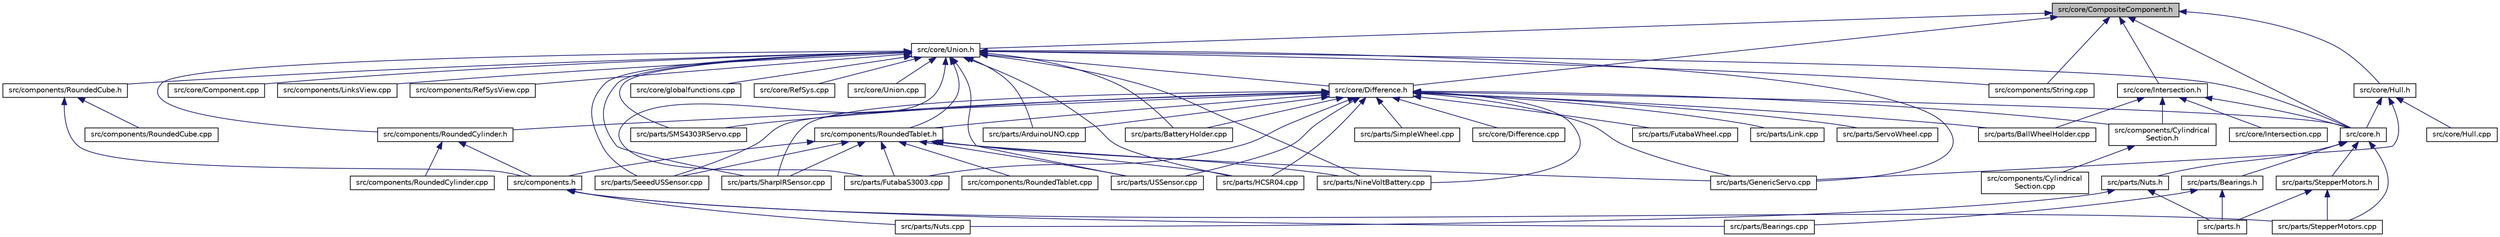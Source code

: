 digraph "src/core/CompositeComponent.h"
{
  edge [fontname="Helvetica",fontsize="10",labelfontname="Helvetica",labelfontsize="10"];
  node [fontname="Helvetica",fontsize="10",shape=record];
  Node29 [label="src/core/CompositeComponent.h",height=0.2,width=0.4,color="black", fillcolor="grey75", style="filled", fontcolor="black"];
  Node29 -> Node30 [dir="back",color="midnightblue",fontsize="10",style="solid",fontname="Helvetica"];
  Node30 [label="src/core/Union.h",height=0.2,width=0.4,color="black", fillcolor="white", style="filled",URL="$Union_8h.html"];
  Node30 -> Node31 [dir="back",color="midnightblue",fontsize="10",style="solid",fontname="Helvetica"];
  Node31 [label="src/components/LinksView.cpp",height=0.2,width=0.4,color="black", fillcolor="white", style="filled",URL="$LinksView_8cpp.html"];
  Node30 -> Node32 [dir="back",color="midnightblue",fontsize="10",style="solid",fontname="Helvetica"];
  Node32 [label="src/components/RefSysView.cpp",height=0.2,width=0.4,color="black", fillcolor="white", style="filled",URL="$RefSysView_8cpp.html"];
  Node30 -> Node33 [dir="back",color="midnightblue",fontsize="10",style="solid",fontname="Helvetica"];
  Node33 [label="src/components/RoundedCube.h",height=0.2,width=0.4,color="black", fillcolor="white", style="filled",URL="$RoundedCube_8h.html"];
  Node33 -> Node34 [dir="back",color="midnightblue",fontsize="10",style="solid",fontname="Helvetica"];
  Node34 [label="src/components/RoundedCube.cpp",height=0.2,width=0.4,color="black", fillcolor="white", style="filled",URL="$RoundedCube_8cpp.html"];
  Node33 -> Node35 [dir="back",color="midnightblue",fontsize="10",style="solid",fontname="Helvetica"];
  Node35 [label="src/components.h",height=0.2,width=0.4,color="black", fillcolor="white", style="filled",URL="$components_8h.html"];
  Node35 -> Node36 [dir="back",color="midnightblue",fontsize="10",style="solid",fontname="Helvetica"];
  Node36 [label="src/parts/Bearings.cpp",height=0.2,width=0.4,color="black", fillcolor="white", style="filled",URL="$Bearings_8cpp.html"];
  Node35 -> Node37 [dir="back",color="midnightblue",fontsize="10",style="solid",fontname="Helvetica"];
  Node37 [label="src/parts/Nuts.cpp",height=0.2,width=0.4,color="black", fillcolor="white", style="filled",URL="$Nuts_8cpp.html"];
  Node35 -> Node38 [dir="back",color="midnightblue",fontsize="10",style="solid",fontname="Helvetica"];
  Node38 [label="src/parts/StepperMotors.cpp",height=0.2,width=0.4,color="black", fillcolor="white", style="filled",URL="$StepperMotors_8cpp.html"];
  Node30 -> Node39 [dir="back",color="midnightblue",fontsize="10",style="solid",fontname="Helvetica"];
  Node39 [label="src/components/RoundedCylinder.h",height=0.2,width=0.4,color="black", fillcolor="white", style="filled",URL="$RoundedCylinder_8h.html"];
  Node39 -> Node40 [dir="back",color="midnightblue",fontsize="10",style="solid",fontname="Helvetica"];
  Node40 [label="src/components/RoundedCylinder.cpp",height=0.2,width=0.4,color="black", fillcolor="white", style="filled",URL="$RoundedCylinder_8cpp.html"];
  Node39 -> Node35 [dir="back",color="midnightblue",fontsize="10",style="solid",fontname="Helvetica"];
  Node30 -> Node41 [dir="back",color="midnightblue",fontsize="10",style="solid",fontname="Helvetica"];
  Node41 [label="src/components/RoundedTablet.h",height=0.2,width=0.4,color="black", fillcolor="white", style="filled",URL="$RoundedTablet_8h.html"];
  Node41 -> Node42 [dir="back",color="midnightblue",fontsize="10",style="solid",fontname="Helvetica"];
  Node42 [label="src/components/RoundedTablet.cpp",height=0.2,width=0.4,color="black", fillcolor="white", style="filled",URL="$RoundedTablet_8cpp.html"];
  Node41 -> Node35 [dir="back",color="midnightblue",fontsize="10",style="solid",fontname="Helvetica"];
  Node41 -> Node43 [dir="back",color="midnightblue",fontsize="10",style="solid",fontname="Helvetica"];
  Node43 [label="src/parts/FutabaS3003.cpp",height=0.2,width=0.4,color="black", fillcolor="white", style="filled",URL="$FutabaS3003_8cpp.html"];
  Node41 -> Node44 [dir="back",color="midnightblue",fontsize="10",style="solid",fontname="Helvetica"];
  Node44 [label="src/parts/GenericServo.cpp",height=0.2,width=0.4,color="black", fillcolor="white", style="filled",URL="$GenericServo_8cpp.html"];
  Node41 -> Node45 [dir="back",color="midnightblue",fontsize="10",style="solid",fontname="Helvetica"];
  Node45 [label="src/parts/HCSR04.cpp",height=0.2,width=0.4,color="black", fillcolor="white", style="filled",URL="$HCSR04_8cpp.html"];
  Node41 -> Node46 [dir="back",color="midnightblue",fontsize="10",style="solid",fontname="Helvetica"];
  Node46 [label="src/parts/NineVoltBattery.cpp",height=0.2,width=0.4,color="black", fillcolor="white", style="filled",URL="$NineVoltBattery_8cpp.html"];
  Node41 -> Node47 [dir="back",color="midnightblue",fontsize="10",style="solid",fontname="Helvetica"];
  Node47 [label="src/parts/SeeedUSSensor.cpp",height=0.2,width=0.4,color="black", fillcolor="white", style="filled",URL="$SeeedUSSensor_8cpp.html"];
  Node41 -> Node48 [dir="back",color="midnightblue",fontsize="10",style="solid",fontname="Helvetica"];
  Node48 [label="src/parts/SharpIRSensor.cpp",height=0.2,width=0.4,color="black", fillcolor="white", style="filled",URL="$SharpIRSensor_8cpp.html"];
  Node41 -> Node49 [dir="back",color="midnightblue",fontsize="10",style="solid",fontname="Helvetica"];
  Node49 [label="src/parts/USSensor.cpp",height=0.2,width=0.4,color="black", fillcolor="white", style="filled",URL="$USSensor_8cpp.html"];
  Node30 -> Node50 [dir="back",color="midnightblue",fontsize="10",style="solid",fontname="Helvetica"];
  Node50 [label="src/components/String.cpp",height=0.2,width=0.4,color="black", fillcolor="white", style="filled",URL="$String_8cpp.html"];
  Node30 -> Node51 [dir="back",color="midnightblue",fontsize="10",style="solid",fontname="Helvetica"];
  Node51 [label="src/core/Component.cpp",height=0.2,width=0.4,color="black", fillcolor="white", style="filled",URL="$Component_8cpp.html"];
  Node30 -> Node52 [dir="back",color="midnightblue",fontsize="10",style="solid",fontname="Helvetica"];
  Node52 [label="src/core/Difference.h",height=0.2,width=0.4,color="black", fillcolor="white", style="filled",URL="$Difference_8h.html"];
  Node52 -> Node53 [dir="back",color="midnightblue",fontsize="10",style="solid",fontname="Helvetica"];
  Node53 [label="src/components/Cylindrical\lSection.h",height=0.2,width=0.4,color="black", fillcolor="white", style="filled",URL="$CylindricalSection_8h.html"];
  Node53 -> Node54 [dir="back",color="midnightblue",fontsize="10",style="solid",fontname="Helvetica"];
  Node54 [label="src/components/Cylindrical\lSection.cpp",height=0.2,width=0.4,color="black", fillcolor="white", style="filled",URL="$CylindricalSection_8cpp.html"];
  Node52 -> Node39 [dir="back",color="midnightblue",fontsize="10",style="solid",fontname="Helvetica"];
  Node52 -> Node41 [dir="back",color="midnightblue",fontsize="10",style="solid",fontname="Helvetica"];
  Node52 -> Node55 [dir="back",color="midnightblue",fontsize="10",style="solid",fontname="Helvetica"];
  Node55 [label="src/core/Difference.cpp",height=0.2,width=0.4,color="black", fillcolor="white", style="filled",URL="$Difference_8cpp.html"];
  Node52 -> Node56 [dir="back",color="midnightblue",fontsize="10",style="solid",fontname="Helvetica"];
  Node56 [label="src/core.h",height=0.2,width=0.4,color="black", fillcolor="white", style="filled",URL="$core_8h.html"];
  Node56 -> Node57 [dir="back",color="midnightblue",fontsize="10",style="solid",fontname="Helvetica"];
  Node57 [label="src/parts/Bearings.h",height=0.2,width=0.4,color="black", fillcolor="white", style="filled",URL="$Bearings_8h.html"];
  Node57 -> Node36 [dir="back",color="midnightblue",fontsize="10",style="solid",fontname="Helvetica"];
  Node57 -> Node58 [dir="back",color="midnightblue",fontsize="10",style="solid",fontname="Helvetica"];
  Node58 [label="src/parts.h",height=0.2,width=0.4,color="black", fillcolor="white", style="filled",URL="$parts_8h.html"];
  Node56 -> Node59 [dir="back",color="midnightblue",fontsize="10",style="solid",fontname="Helvetica"];
  Node59 [label="src/parts/Nuts.h",height=0.2,width=0.4,color="black", fillcolor="white", style="filled",URL="$Nuts_8h.html"];
  Node59 -> Node37 [dir="back",color="midnightblue",fontsize="10",style="solid",fontname="Helvetica"];
  Node59 -> Node58 [dir="back",color="midnightblue",fontsize="10",style="solid",fontname="Helvetica"];
  Node56 -> Node60 [dir="back",color="midnightblue",fontsize="10",style="solid",fontname="Helvetica"];
  Node60 [label="src/parts/StepperMotors.h",height=0.2,width=0.4,color="black", fillcolor="white", style="filled",URL="$StepperMotors_8h.html"];
  Node60 -> Node38 [dir="back",color="midnightblue",fontsize="10",style="solid",fontname="Helvetica"];
  Node60 -> Node58 [dir="back",color="midnightblue",fontsize="10",style="solid",fontname="Helvetica"];
  Node56 -> Node38 [dir="back",color="midnightblue",fontsize="10",style="solid",fontname="Helvetica"];
  Node52 -> Node61 [dir="back",color="midnightblue",fontsize="10",style="solid",fontname="Helvetica"];
  Node61 [label="src/parts/ArduinoUNO.cpp",height=0.2,width=0.4,color="black", fillcolor="white", style="filled",URL="$ArduinoUNO_8cpp.html"];
  Node52 -> Node62 [dir="back",color="midnightblue",fontsize="10",style="solid",fontname="Helvetica"];
  Node62 [label="src/parts/BallWheelHolder.cpp",height=0.2,width=0.4,color="black", fillcolor="white", style="filled",URL="$BallWheelHolder_8cpp.html"];
  Node52 -> Node63 [dir="back",color="midnightblue",fontsize="10",style="solid",fontname="Helvetica"];
  Node63 [label="src/parts/BatteryHolder.cpp",height=0.2,width=0.4,color="black", fillcolor="white", style="filled",URL="$BatteryHolder_8cpp.html"];
  Node52 -> Node43 [dir="back",color="midnightblue",fontsize="10",style="solid",fontname="Helvetica"];
  Node52 -> Node64 [dir="back",color="midnightblue",fontsize="10",style="solid",fontname="Helvetica"];
  Node64 [label="src/parts/FutabaWheel.cpp",height=0.2,width=0.4,color="black", fillcolor="white", style="filled",URL="$FutabaWheel_8cpp.html"];
  Node52 -> Node44 [dir="back",color="midnightblue",fontsize="10",style="solid",fontname="Helvetica"];
  Node52 -> Node45 [dir="back",color="midnightblue",fontsize="10",style="solid",fontname="Helvetica"];
  Node52 -> Node65 [dir="back",color="midnightblue",fontsize="10",style="solid",fontname="Helvetica"];
  Node65 [label="src/parts/Link.cpp",height=0.2,width=0.4,color="black", fillcolor="white", style="filled",URL="$Link_8cpp.html"];
  Node52 -> Node46 [dir="back",color="midnightblue",fontsize="10",style="solid",fontname="Helvetica"];
  Node52 -> Node47 [dir="back",color="midnightblue",fontsize="10",style="solid",fontname="Helvetica"];
  Node52 -> Node66 [dir="back",color="midnightblue",fontsize="10",style="solid",fontname="Helvetica"];
  Node66 [label="src/parts/ServoWheel.cpp",height=0.2,width=0.4,color="black", fillcolor="white", style="filled",URL="$ServoWheel_8cpp.html"];
  Node52 -> Node48 [dir="back",color="midnightblue",fontsize="10",style="solid",fontname="Helvetica"];
  Node52 -> Node67 [dir="back",color="midnightblue",fontsize="10",style="solid",fontname="Helvetica"];
  Node67 [label="src/parts/SimpleWheel.cpp",height=0.2,width=0.4,color="black", fillcolor="white", style="filled",URL="$SimpleWheel_8cpp.html"];
  Node52 -> Node68 [dir="back",color="midnightblue",fontsize="10",style="solid",fontname="Helvetica"];
  Node68 [label="src/parts/SMS4303RServo.cpp",height=0.2,width=0.4,color="black", fillcolor="white", style="filled",URL="$SMS4303RServo_8cpp.html"];
  Node52 -> Node49 [dir="back",color="midnightblue",fontsize="10",style="solid",fontname="Helvetica"];
  Node30 -> Node69 [dir="back",color="midnightblue",fontsize="10",style="solid",fontname="Helvetica"];
  Node69 [label="src/core/globalfunctions.cpp",height=0.2,width=0.4,color="black", fillcolor="white", style="filled",URL="$globalfunctions_8cpp.html"];
  Node30 -> Node70 [dir="back",color="midnightblue",fontsize="10",style="solid",fontname="Helvetica"];
  Node70 [label="src/core/RefSys.cpp",height=0.2,width=0.4,color="black", fillcolor="white", style="filled",URL="$RefSys_8cpp.html"];
  Node30 -> Node71 [dir="back",color="midnightblue",fontsize="10",style="solid",fontname="Helvetica"];
  Node71 [label="src/core/Union.cpp",height=0.2,width=0.4,color="black", fillcolor="white", style="filled",URL="$Union_8cpp.html"];
  Node30 -> Node56 [dir="back",color="midnightblue",fontsize="10",style="solid",fontname="Helvetica"];
  Node30 -> Node61 [dir="back",color="midnightblue",fontsize="10",style="solid",fontname="Helvetica"];
  Node30 -> Node63 [dir="back",color="midnightblue",fontsize="10",style="solid",fontname="Helvetica"];
  Node30 -> Node43 [dir="back",color="midnightblue",fontsize="10",style="solid",fontname="Helvetica"];
  Node30 -> Node44 [dir="back",color="midnightblue",fontsize="10",style="solid",fontname="Helvetica"];
  Node30 -> Node45 [dir="back",color="midnightblue",fontsize="10",style="solid",fontname="Helvetica"];
  Node30 -> Node46 [dir="back",color="midnightblue",fontsize="10",style="solid",fontname="Helvetica"];
  Node30 -> Node47 [dir="back",color="midnightblue",fontsize="10",style="solid",fontname="Helvetica"];
  Node30 -> Node48 [dir="back",color="midnightblue",fontsize="10",style="solid",fontname="Helvetica"];
  Node30 -> Node68 [dir="back",color="midnightblue",fontsize="10",style="solid",fontname="Helvetica"];
  Node30 -> Node49 [dir="back",color="midnightblue",fontsize="10",style="solid",fontname="Helvetica"];
  Node29 -> Node50 [dir="back",color="midnightblue",fontsize="10",style="solid",fontname="Helvetica"];
  Node29 -> Node52 [dir="back",color="midnightblue",fontsize="10",style="solid",fontname="Helvetica"];
  Node29 -> Node72 [dir="back",color="midnightblue",fontsize="10",style="solid",fontname="Helvetica"];
  Node72 [label="src/core/Hull.h",height=0.2,width=0.4,color="black", fillcolor="white", style="filled",URL="$Hull_8h.html"];
  Node72 -> Node73 [dir="back",color="midnightblue",fontsize="10",style="solid",fontname="Helvetica"];
  Node73 [label="src/core/Hull.cpp",height=0.2,width=0.4,color="black", fillcolor="white", style="filled",URL="$Hull_8cpp.html"];
  Node72 -> Node56 [dir="back",color="midnightblue",fontsize="10",style="solid",fontname="Helvetica"];
  Node72 -> Node44 [dir="back",color="midnightblue",fontsize="10",style="solid",fontname="Helvetica"];
  Node29 -> Node74 [dir="back",color="midnightblue",fontsize="10",style="solid",fontname="Helvetica"];
  Node74 [label="src/core/Intersection.h",height=0.2,width=0.4,color="black", fillcolor="white", style="filled",URL="$Intersection_8h.html"];
  Node74 -> Node53 [dir="back",color="midnightblue",fontsize="10",style="solid",fontname="Helvetica"];
  Node74 -> Node75 [dir="back",color="midnightblue",fontsize="10",style="solid",fontname="Helvetica"];
  Node75 [label="src/core/Intersection.cpp",height=0.2,width=0.4,color="black", fillcolor="white", style="filled",URL="$Intersection_8cpp.html"];
  Node74 -> Node56 [dir="back",color="midnightblue",fontsize="10",style="solid",fontname="Helvetica"];
  Node74 -> Node62 [dir="back",color="midnightblue",fontsize="10",style="solid",fontname="Helvetica"];
  Node29 -> Node56 [dir="back",color="midnightblue",fontsize="10",style="solid",fontname="Helvetica"];
}
